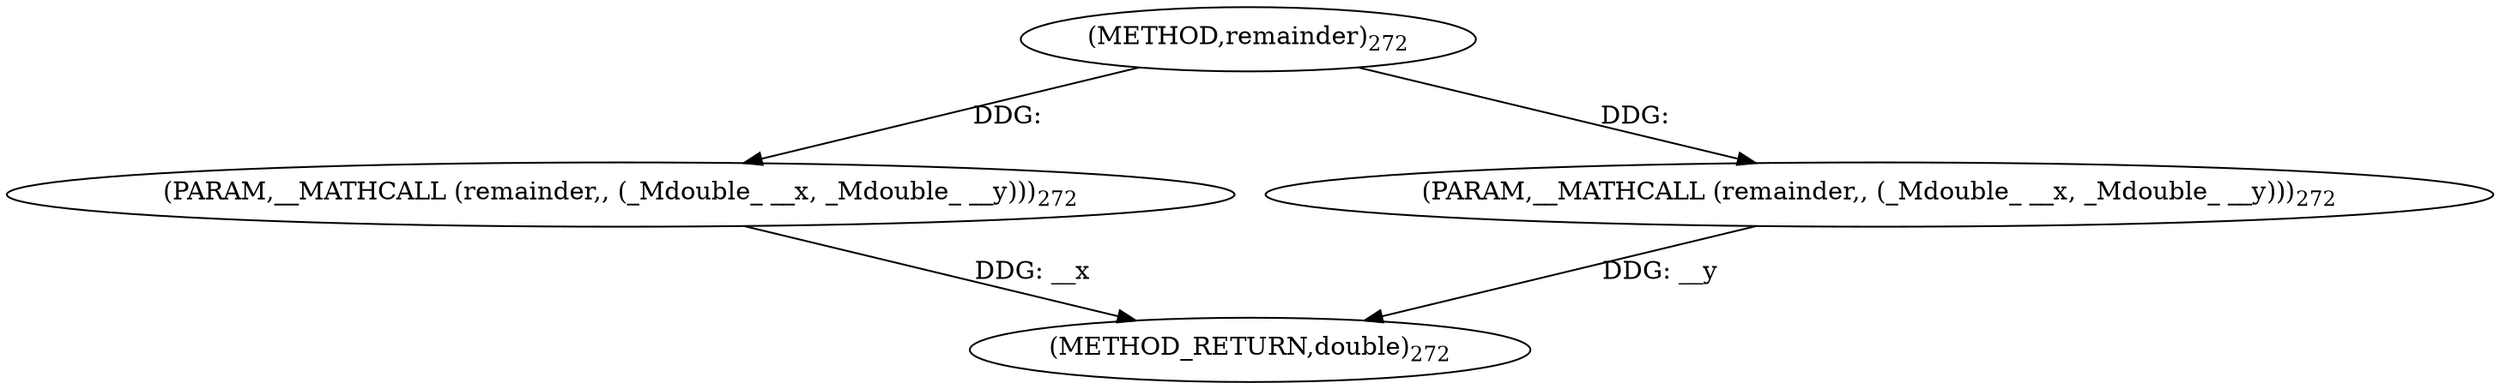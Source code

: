 digraph "remainder" {  
"20604" [label = <(METHOD,remainder)<SUB>272</SUB>> ]
"20607" [label = <(METHOD_RETURN,double)<SUB>272</SUB>> ]
"20605" [label = <(PARAM,__MATHCALL (remainder,, (_Mdouble_ __x, _Mdouble_ __y)))<SUB>272</SUB>> ]
"20606" [label = <(PARAM,__MATHCALL (remainder,, (_Mdouble_ __x, _Mdouble_ __y)))<SUB>272</SUB>> ]
  "20605" -> "20607"  [ label = "DDG: __x"] 
  "20606" -> "20607"  [ label = "DDG: __y"] 
  "20604" -> "20605"  [ label = "DDG: "] 
  "20604" -> "20606"  [ label = "DDG: "] 
}
